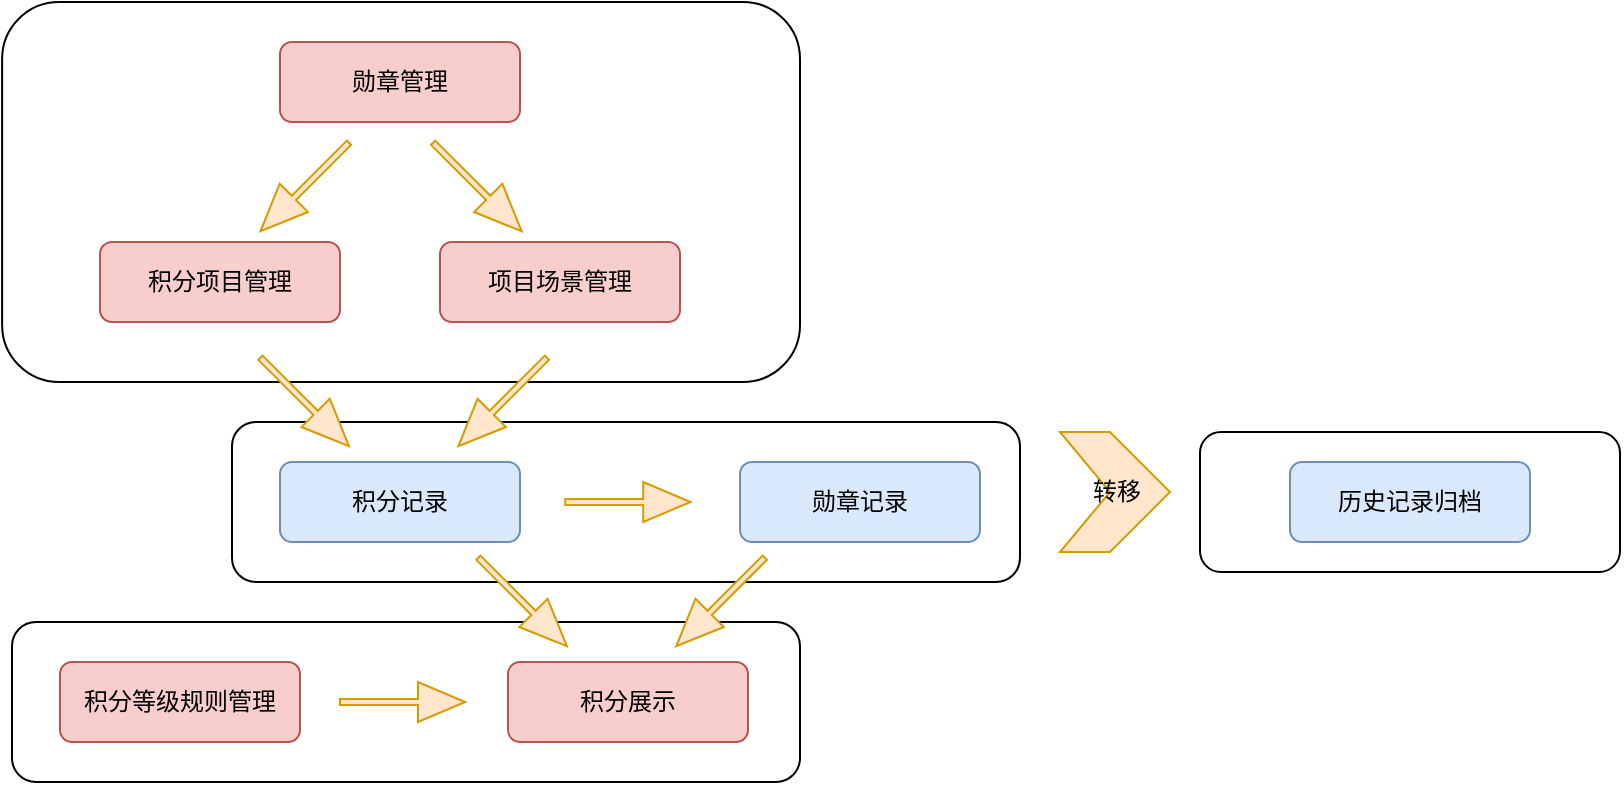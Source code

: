 <mxfile version="14.9.8" type="github">
  <diagram id="Lhr5t80YgjZlaDJlnx9T" name="Page-1">
    <mxGraphModel dx="942" dy="507" grid="1" gridSize="10" guides="1" tooltips="1" connect="1" arrows="1" fold="1" page="1" pageScale="1" pageWidth="827" pageHeight="1169" math="0" shadow="0">
      <root>
        <mxCell id="0" />
        <mxCell id="1" parent="0" />
        <mxCell id="A1X3SZEFAVVzTtYJUAlZ-24" value="" style="rounded=1;whiteSpace=wrap;html=1;gradientColor=none;" vertex="1" parent="1">
          <mxGeometry x="700" y="335" width="210" height="70" as="geometry" />
        </mxCell>
        <mxCell id="A1X3SZEFAVVzTtYJUAlZ-22" value="" style="rounded=1;whiteSpace=wrap;html=1;gradientColor=none;" vertex="1" parent="1">
          <mxGeometry x="106" y="430" width="394" height="80" as="geometry" />
        </mxCell>
        <mxCell id="A1X3SZEFAVVzTtYJUAlZ-21" value="" style="rounded=1;whiteSpace=wrap;html=1;gradientColor=none;" vertex="1" parent="1">
          <mxGeometry x="216" y="330" width="394" height="80" as="geometry" />
        </mxCell>
        <mxCell id="A1X3SZEFAVVzTtYJUAlZ-20" value="" style="rounded=1;whiteSpace=wrap;html=1;gradientColor=none;" vertex="1" parent="1">
          <mxGeometry x="101.06" y="120" width="398.94" height="190" as="geometry" />
        </mxCell>
        <mxCell id="A1X3SZEFAVVzTtYJUAlZ-1" value="勋章管理" style="rounded=1;whiteSpace=wrap;html=1;fillColor=#f8cecc;strokeColor=#b85450;" vertex="1" parent="1">
          <mxGeometry x="240" y="140" width="120" height="40" as="geometry" />
        </mxCell>
        <mxCell id="A1X3SZEFAVVzTtYJUAlZ-2" value="积分项目管理" style="rounded=1;whiteSpace=wrap;html=1;fillColor=#f8cecc;strokeColor=#b85450;" vertex="1" parent="1">
          <mxGeometry x="150" y="240" width="120" height="40" as="geometry" />
        </mxCell>
        <mxCell id="A1X3SZEFAVVzTtYJUAlZ-4" value="项目场景管理" style="rounded=1;whiteSpace=wrap;html=1;fillColor=#f8cecc;strokeColor=#b85450;" vertex="1" parent="1">
          <mxGeometry x="320" y="240" width="120" height="40" as="geometry" />
        </mxCell>
        <mxCell id="A1X3SZEFAVVzTtYJUAlZ-6" value="" style="html=1;shadow=0;dashed=0;align=center;verticalAlign=middle;shape=mxgraph.arrows2.arrow;dy=0.85;dx=23.62;notch=0;rounded=1;fillColor=#ffe6cc;strokeColor=#d79b00;rotation=-225;" vertex="1" parent="1">
          <mxGeometry x="221.06" y="202.5" width="62.62" height="20" as="geometry" />
        </mxCell>
        <mxCell id="A1X3SZEFAVVzTtYJUAlZ-8" value="" style="html=1;shadow=0;dashed=0;align=center;verticalAlign=middle;shape=mxgraph.arrows2.arrow;dy=0.85;dx=23.62;notch=0;rounded=1;fillColor=#ffe6cc;strokeColor=#d79b00;rotation=45;" vertex="1" parent="1">
          <mxGeometry x="307.38" y="202.5" width="62.62" height="20" as="geometry" />
        </mxCell>
        <mxCell id="A1X3SZEFAVVzTtYJUAlZ-9" value="积分等级规则管理" style="rounded=1;whiteSpace=wrap;html=1;fillColor=#f8cecc;strokeColor=#b85450;" vertex="1" parent="1">
          <mxGeometry x="130" y="450" width="120" height="40" as="geometry" />
        </mxCell>
        <mxCell id="A1X3SZEFAVVzTtYJUAlZ-10" value="积分记录" style="rounded=1;whiteSpace=wrap;html=1;fillColor=#dae8fc;strokeColor=#6c8ebf;" vertex="1" parent="1">
          <mxGeometry x="240" y="350" width="120" height="40" as="geometry" />
        </mxCell>
        <mxCell id="A1X3SZEFAVVzTtYJUAlZ-11" value="勋章记录" style="rounded=1;whiteSpace=wrap;html=1;fillColor=#dae8fc;strokeColor=#6c8ebf;" vertex="1" parent="1">
          <mxGeometry x="470" y="350" width="120" height="40" as="geometry" />
        </mxCell>
        <mxCell id="A1X3SZEFAVVzTtYJUAlZ-12" value="" style="html=1;shadow=0;dashed=0;align=center;verticalAlign=middle;shape=mxgraph.arrows2.arrow;dy=0.85;dx=23.62;notch=0;rounded=1;fillColor=#ffe6cc;strokeColor=#d79b00;rotation=45;" vertex="1" parent="1">
          <mxGeometry x="221.06" y="310" width="62.62" height="20" as="geometry" />
        </mxCell>
        <mxCell id="A1X3SZEFAVVzTtYJUAlZ-13" value="" style="html=1;shadow=0;dashed=0;align=center;verticalAlign=middle;shape=mxgraph.arrows2.arrow;dy=0.85;dx=23.62;notch=0;rounded=1;fillColor=#ffe6cc;strokeColor=#d79b00;rotation=-225;" vertex="1" parent="1">
          <mxGeometry x="320" y="310" width="62.62" height="20" as="geometry" />
        </mxCell>
        <mxCell id="A1X3SZEFAVVzTtYJUAlZ-15" value="" style="html=1;shadow=0;dashed=0;align=center;verticalAlign=middle;shape=mxgraph.arrows2.arrow;dy=0.85;dx=23.62;notch=0;rounded=1;fillColor=#ffe6cc;strokeColor=#d79b00;rotation=0;" vertex="1" parent="1">
          <mxGeometry x="382.62" y="360" width="62.62" height="20" as="geometry" />
        </mxCell>
        <mxCell id="A1X3SZEFAVVzTtYJUAlZ-16" value="积分展示" style="rounded=1;whiteSpace=wrap;html=1;fillColor=#f8cecc;strokeColor=#b85450;" vertex="1" parent="1">
          <mxGeometry x="354" y="450" width="120" height="40" as="geometry" />
        </mxCell>
        <mxCell id="A1X3SZEFAVVzTtYJUAlZ-17" value="" style="html=1;shadow=0;dashed=0;align=center;verticalAlign=middle;shape=mxgraph.arrows2.arrow;dy=0.85;dx=23.62;notch=0;rounded=1;fillColor=#ffe6cc;strokeColor=#d79b00;rotation=45;" vertex="1" parent="1">
          <mxGeometry x="330" y="410" width="62.62" height="20" as="geometry" />
        </mxCell>
        <mxCell id="A1X3SZEFAVVzTtYJUAlZ-18" value="" style="html=1;shadow=0;dashed=0;align=center;verticalAlign=middle;shape=mxgraph.arrows2.arrow;dy=0.85;dx=23.62;notch=0;rounded=1;fillColor=#ffe6cc;strokeColor=#d79b00;rotation=-225;" vertex="1" parent="1">
          <mxGeometry x="428.94" y="410" width="62.62" height="20" as="geometry" />
        </mxCell>
        <mxCell id="A1X3SZEFAVVzTtYJUAlZ-19" value="" style="html=1;shadow=0;dashed=0;align=center;verticalAlign=middle;shape=mxgraph.arrows2.arrow;dy=0.85;dx=23.62;notch=0;rounded=1;fillColor=#ffe6cc;strokeColor=#d79b00;rotation=0;" vertex="1" parent="1">
          <mxGeometry x="270" y="460" width="62.62" height="20" as="geometry" />
        </mxCell>
        <mxCell id="A1X3SZEFAVVzTtYJUAlZ-23" value="历史记录归档" style="rounded=1;whiteSpace=wrap;html=1;fillColor=#dae8fc;strokeColor=#6c8ebf;" vertex="1" parent="1">
          <mxGeometry x="745" y="350" width="120" height="40" as="geometry" />
        </mxCell>
        <mxCell id="A1X3SZEFAVVzTtYJUAlZ-25" value="转移" style="html=1;shadow=0;dashed=0;align=center;verticalAlign=middle;shape=mxgraph.arrows2.arrow;dy=0;dx=30;notch=25;rounded=1;fillColor=#ffe6cc;strokeColor=#d79b00;" vertex="1" parent="1">
          <mxGeometry x="630" y="335" width="55" height="60" as="geometry" />
        </mxCell>
      </root>
    </mxGraphModel>
  </diagram>
</mxfile>
